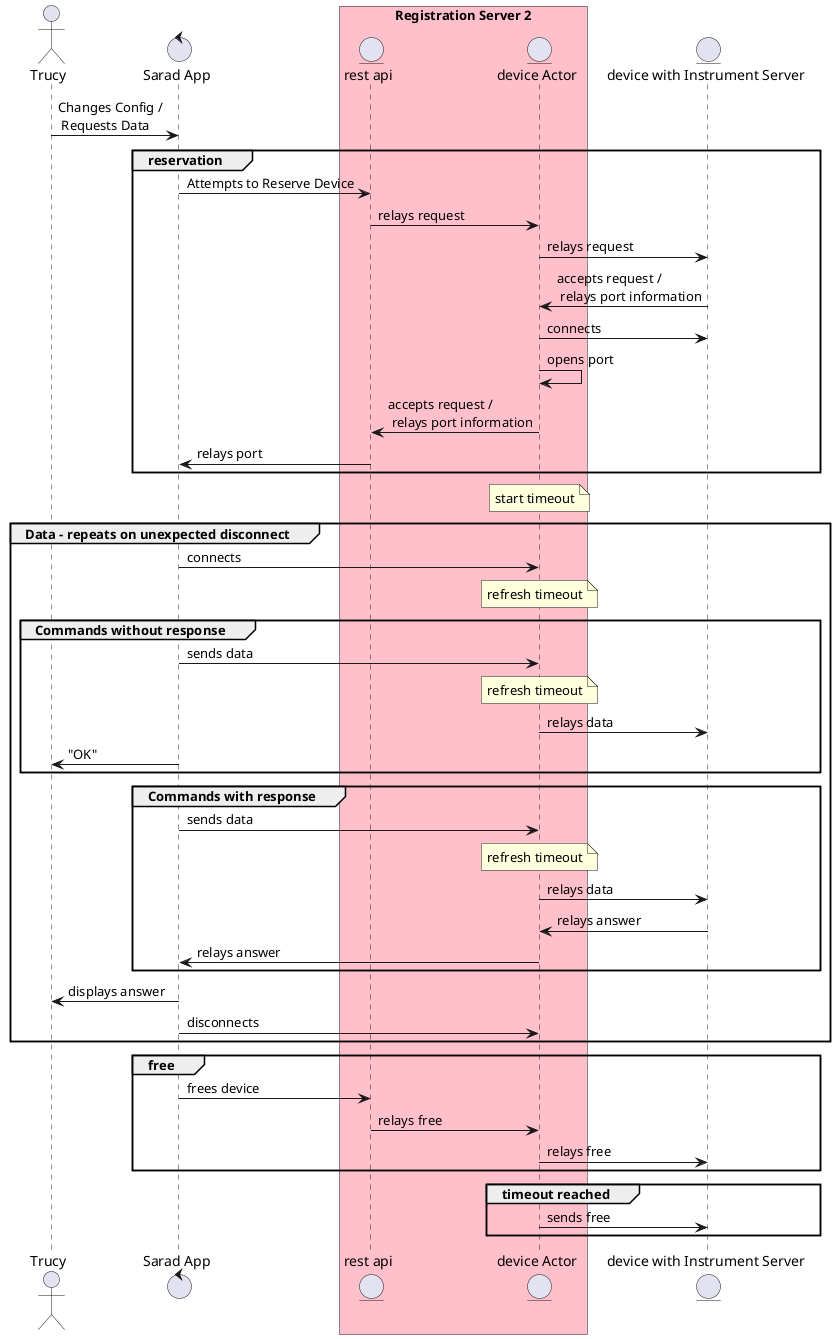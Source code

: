 @startuml
actor "Trucy" as user
control "Sarad App" as app
box "Registration Server 2" #pink
    entity "rest api" as api
    entity "device Actor" as deviceactor
end box
entity "device with Instrument Server" as device
user->app:Changes Config /\n Requests Data

group reservation
    app->api:Attempts to Reserve Device
    api->deviceactor:relays request
    deviceactor->device:relays request
    device->deviceactor:accepts request /\n relays port information
    deviceactor->device:connects
    deviceactor->deviceactor:opens port
    deviceactor->api:accepts request /\n relays port information
    api->app:relays port
end
note over deviceactor: start timeout
group Data - repeats on unexpected disconnect
    app->deviceactor:connects
    note over deviceactor: refresh timeout
    group Commands without response
        app->deviceactor:sends data
        note over deviceactor: refresh timeout
        deviceactor->device:relays data
        app->user:"OK"
    end
    group Commands with response
        app->deviceactor:sends data
        note over deviceactor: refresh timeout
        deviceactor->device:relays data
        device->deviceactor:relays answer
        deviceactor->app:relays answer
    end
    app->user:displays answer
    app->deviceactor:disconnects
end
group free
    app->api:frees device
    api->deviceactor:relays free
    deviceactor->device:relays free
end
group timeout reached
    deviceactor->device:sends free
end
@enduml
